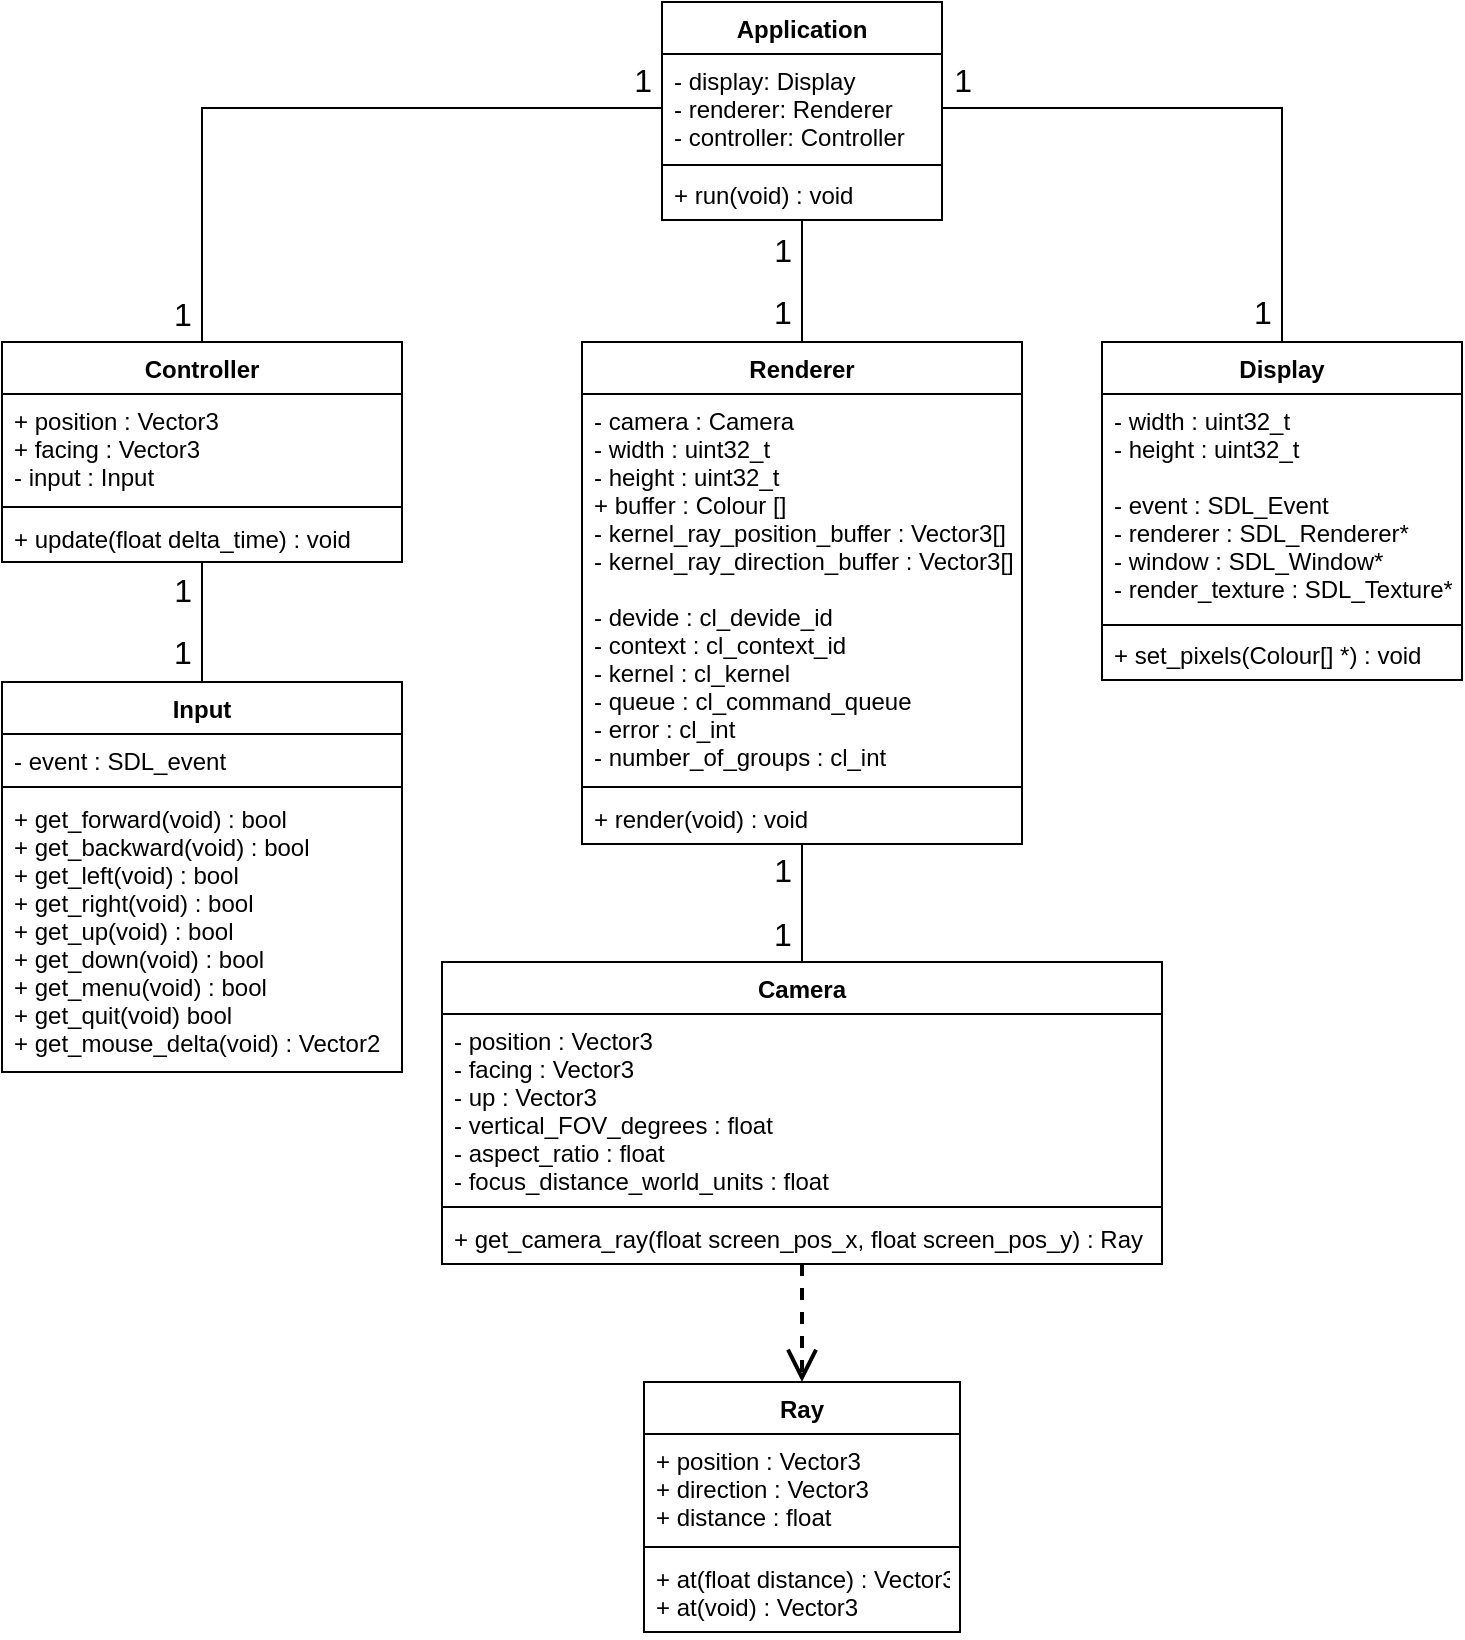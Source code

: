<mxfile version="15.4.0" type="device"><diagram id="4mGxhP4kGzLFXmiEG6Kd" name="Page-1"><mxGraphModel dx="1344" dy="460" grid="1" gridSize="5" guides="1" tooltips="1" connect="1" arrows="1" fold="1" page="1" pageScale="1" pageWidth="827" pageHeight="1169" math="0" shadow="0"><root><mxCell id="0"/><mxCell id="1" parent="0"/><mxCell id="tU1FWQba42qcbUEXVC9S-2" value="Display" style="swimlane;fontStyle=1;align=center;verticalAlign=top;childLayout=stackLayout;horizontal=1;startSize=26;horizontalStack=0;resizeParent=1;resizeParentMax=0;resizeLast=0;collapsible=1;marginBottom=0;" parent="1" vertex="1"><mxGeometry x="-260" y="190" width="180" height="169" as="geometry"/></mxCell><mxCell id="tU1FWQba42qcbUEXVC9S-3" value="- width : uint32_t&#10;- height : uint32_t&#10;&#10;- event : SDL_Event&#10;- renderer : SDL_Renderer*&#10;- window : SDL_Window*&#10;- render_texture : SDL_Texture*&#10;" style="text;strokeColor=none;fillColor=none;align=left;verticalAlign=top;spacingLeft=4;spacingRight=4;overflow=hidden;rotatable=0;points=[[0,0.5],[1,0.5]];portConstraint=eastwest;" parent="tU1FWQba42qcbUEXVC9S-2" vertex="1"><mxGeometry y="26" width="180" height="114" as="geometry"/></mxCell><mxCell id="tU1FWQba42qcbUEXVC9S-4" value="" style="line;strokeWidth=1;fillColor=none;align=left;verticalAlign=middle;spacingTop=-1;spacingLeft=3;spacingRight=3;rotatable=0;labelPosition=right;points=[];portConstraint=eastwest;" parent="tU1FWQba42qcbUEXVC9S-2" vertex="1"><mxGeometry y="140" width="180" height="3" as="geometry"/></mxCell><mxCell id="tU1FWQba42qcbUEXVC9S-5" value="+ set_pixels(Colour[] *) : void" style="text;strokeColor=none;fillColor=none;align=left;verticalAlign=top;spacingLeft=4;spacingRight=4;overflow=hidden;rotatable=0;points=[[0,0.5],[1,0.5]];portConstraint=eastwest;" parent="tU1FWQba42qcbUEXVC9S-2" vertex="1"><mxGeometry y="143" width="180" height="26" as="geometry"/></mxCell><mxCell id="tU1FWQba42qcbUEXVC9S-6" value="Application" style="swimlane;fontStyle=1;align=center;verticalAlign=top;childLayout=stackLayout;horizontal=1;startSize=26;horizontalStack=0;resizeParent=1;resizeParentMax=0;resizeLast=0;collapsible=1;marginBottom=0;" parent="1" vertex="1"><mxGeometry x="-480" y="20" width="140" height="109" as="geometry"/></mxCell><mxCell id="tU1FWQba42qcbUEXVC9S-7" value="- display: Display&#10;- renderer: Renderer&#10;- controller: Controller" style="text;strokeColor=none;fillColor=none;align=left;verticalAlign=top;spacingLeft=4;spacingRight=4;overflow=hidden;rotatable=0;points=[[0,0.5],[1,0.5]];portConstraint=eastwest;" parent="tU1FWQba42qcbUEXVC9S-6" vertex="1"><mxGeometry y="26" width="140" height="54" as="geometry"/></mxCell><mxCell id="tU1FWQba42qcbUEXVC9S-8" value="" style="line;strokeWidth=1;fillColor=none;align=left;verticalAlign=middle;spacingTop=-1;spacingLeft=3;spacingRight=3;rotatable=0;labelPosition=right;points=[];portConstraint=eastwest;" parent="tU1FWQba42qcbUEXVC9S-6" vertex="1"><mxGeometry y="80" width="140" height="3" as="geometry"/></mxCell><mxCell id="tU1FWQba42qcbUEXVC9S-9" value="+ run(void) : void" style="text;strokeColor=none;fillColor=none;align=left;verticalAlign=top;spacingLeft=4;spacingRight=4;overflow=hidden;rotatable=0;points=[[0,0.5],[1,0.5]];portConstraint=eastwest;" parent="tU1FWQba42qcbUEXVC9S-6" vertex="1"><mxGeometry y="83" width="140" height="26" as="geometry"/></mxCell><mxCell id="tU1FWQba42qcbUEXVC9S-10" value="Input" style="swimlane;fontStyle=1;align=center;verticalAlign=top;childLayout=stackLayout;horizontal=1;startSize=26;horizontalStack=0;resizeParent=1;resizeParentMax=0;resizeLast=0;collapsible=1;marginBottom=0;" parent="1" vertex="1"><mxGeometry x="-810" y="360" width="200" height="195" as="geometry"/></mxCell><mxCell id="tU1FWQba42qcbUEXVC9S-11" value="- event : SDL_event" style="text;strokeColor=none;fillColor=none;align=left;verticalAlign=top;spacingLeft=4;spacingRight=4;overflow=hidden;rotatable=0;points=[[0,0.5],[1,0.5]];portConstraint=eastwest;" parent="tU1FWQba42qcbUEXVC9S-10" vertex="1"><mxGeometry y="26" width="200" height="24" as="geometry"/></mxCell><mxCell id="tU1FWQba42qcbUEXVC9S-12" value="" style="line;strokeWidth=1;fillColor=none;align=left;verticalAlign=middle;spacingTop=-1;spacingLeft=3;spacingRight=3;rotatable=0;labelPosition=right;points=[];portConstraint=eastwest;" parent="tU1FWQba42qcbUEXVC9S-10" vertex="1"><mxGeometry y="50" width="200" height="5" as="geometry"/></mxCell><mxCell id="tU1FWQba42qcbUEXVC9S-13" value="+ get_forward(void) : bool&#10;+ get_backward(void) : bool&#10;+ get_left(void) : bool&#10;+ get_right(void) : bool&#10;+ get_up(void) : bool&#10;+ get_down(void) : bool&#10;+ get_menu(void) : bool&#10;+ get_quit(void) bool&#10;+ get_mouse_delta(void) : Vector2" style="text;strokeColor=none;fillColor=none;align=left;verticalAlign=top;spacingLeft=4;spacingRight=4;overflow=hidden;rotatable=0;points=[[0,0.5],[1,0.5]];portConstraint=eastwest;" parent="tU1FWQba42qcbUEXVC9S-10" vertex="1"><mxGeometry y="55" width="200" height="140" as="geometry"/></mxCell><mxCell id="tU1FWQba42qcbUEXVC9S-14" value="Renderer" style="swimlane;fontStyle=1;align=center;verticalAlign=top;childLayout=stackLayout;horizontal=1;startSize=26;horizontalStack=0;resizeParent=1;resizeParentMax=0;resizeLast=0;collapsible=1;marginBottom=0;" parent="1" vertex="1"><mxGeometry x="-520" y="190" width="220" height="251" as="geometry"/></mxCell><mxCell id="tU1FWQba42qcbUEXVC9S-15" value="- camera : Camera&#10;- width : uint32_t&#10;- height : uint32_t&#10;+ buffer : Colour []&#10;- kernel_ray_position_buffer : Vector3[]&#10;- kernel_ray_direction_buffer : Vector3[]&#10;&#10;- devide : cl_devide_id&#10;- context : cl_context_id&#10;- kernel : cl_kernel&#10;- queue : cl_command_queue&#10;- error : cl_int&#10;- number_of_groups : cl_int&#10;" style="text;strokeColor=none;fillColor=none;align=left;verticalAlign=top;spacingLeft=4;spacingRight=4;overflow=hidden;rotatable=0;points=[[0,0.5],[1,0.5]];portConstraint=eastwest;" parent="tU1FWQba42qcbUEXVC9S-14" vertex="1"><mxGeometry y="26" width="220" height="194" as="geometry"/></mxCell><mxCell id="tU1FWQba42qcbUEXVC9S-16" value="" style="line;strokeWidth=1;fillColor=none;align=left;verticalAlign=middle;spacingTop=-1;spacingLeft=3;spacingRight=3;rotatable=0;labelPosition=right;points=[];portConstraint=eastwest;" parent="tU1FWQba42qcbUEXVC9S-14" vertex="1"><mxGeometry y="220" width="220" height="5" as="geometry"/></mxCell><mxCell id="tU1FWQba42qcbUEXVC9S-17" value="+ render(void) : void" style="text;strokeColor=none;fillColor=none;align=left;verticalAlign=top;spacingLeft=4;spacingRight=4;overflow=hidden;rotatable=0;points=[[0,0.5],[1,0.5]];portConstraint=eastwest;" parent="tU1FWQba42qcbUEXVC9S-14" vertex="1"><mxGeometry y="225" width="220" height="26" as="geometry"/></mxCell><mxCell id="tU1FWQba42qcbUEXVC9S-18" value="Camera" style="swimlane;fontStyle=1;align=center;verticalAlign=top;childLayout=stackLayout;horizontal=1;startSize=26;horizontalStack=0;resizeParent=1;resizeParentMax=0;resizeLast=0;collapsible=1;marginBottom=0;" parent="1" vertex="1"><mxGeometry x="-590" y="500" width="360" height="151" as="geometry"/></mxCell><mxCell id="tU1FWQba42qcbUEXVC9S-19" value="- position : Vector3&#10;- facing : Vector3&#10;- up : Vector3&#10;- vertical_FOV_degrees : float&#10;- aspect_ratio : float&#10;- focus_distance_world_units : float" style="text;strokeColor=none;fillColor=none;align=left;verticalAlign=top;spacingLeft=4;spacingRight=4;overflow=hidden;rotatable=0;points=[[0,0.5],[1,0.5]];portConstraint=eastwest;" parent="tU1FWQba42qcbUEXVC9S-18" vertex="1"><mxGeometry y="26" width="360" height="94" as="geometry"/></mxCell><mxCell id="tU1FWQba42qcbUEXVC9S-20" value="" style="line;strokeWidth=1;fillColor=none;align=left;verticalAlign=middle;spacingTop=-1;spacingLeft=3;spacingRight=3;rotatable=0;labelPosition=right;points=[];portConstraint=eastwest;" parent="tU1FWQba42qcbUEXVC9S-18" vertex="1"><mxGeometry y="120" width="360" height="5" as="geometry"/></mxCell><mxCell id="tU1FWQba42qcbUEXVC9S-21" value="+ get_camera_ray(float screen_pos_x, float screen_pos_y) : Ray" style="text;strokeColor=none;fillColor=none;align=left;verticalAlign=top;spacingLeft=4;spacingRight=4;overflow=hidden;rotatable=0;points=[[0,0.5],[1,0.5]];portConstraint=eastwest;" parent="tU1FWQba42qcbUEXVC9S-18" vertex="1"><mxGeometry y="125" width="360" height="26" as="geometry"/></mxCell><mxCell id="tU1FWQba42qcbUEXVC9S-22" value="Ray" style="swimlane;fontStyle=1;align=center;verticalAlign=top;childLayout=stackLayout;horizontal=1;startSize=26;horizontalStack=0;resizeParent=1;resizeParentMax=0;resizeLast=0;collapsible=1;marginBottom=0;" parent="1" vertex="1"><mxGeometry x="-489" y="710" width="158" height="125" as="geometry"/></mxCell><mxCell id="tU1FWQba42qcbUEXVC9S-23" value="+ position : Vector3&#10;+ direction : Vector3&#10;+ distance : float" style="text;strokeColor=none;fillColor=none;align=left;verticalAlign=top;spacingLeft=4;spacingRight=4;overflow=hidden;rotatable=0;points=[[0,0.5],[1,0.5]];portConstraint=eastwest;" parent="tU1FWQba42qcbUEXVC9S-22" vertex="1"><mxGeometry y="26" width="158" height="54" as="geometry"/></mxCell><mxCell id="tU1FWQba42qcbUEXVC9S-24" value="" style="line;strokeWidth=1;fillColor=none;align=left;verticalAlign=middle;spacingTop=-1;spacingLeft=3;spacingRight=3;rotatable=0;labelPosition=right;points=[];portConstraint=eastwest;" parent="tU1FWQba42qcbUEXVC9S-22" vertex="1"><mxGeometry y="80" width="158" height="5" as="geometry"/></mxCell><mxCell id="tU1FWQba42qcbUEXVC9S-25" value="+ at(float distance) : Vector3&#10;+ at(void) : Vector3" style="text;strokeColor=none;fillColor=none;align=left;verticalAlign=top;spacingLeft=4;spacingRight=4;overflow=hidden;rotatable=0;points=[[0,0.5],[1,0.5]];portConstraint=eastwest;" parent="tU1FWQba42qcbUEXVC9S-22" vertex="1"><mxGeometry y="85" width="158" height="40" as="geometry"/></mxCell><mxCell id="tU1FWQba42qcbUEXVC9S-26" value="Controller" style="swimlane;fontStyle=1;align=center;verticalAlign=top;childLayout=stackLayout;horizontal=1;startSize=26;horizontalStack=0;resizeParent=1;resizeParentMax=0;resizeLast=0;collapsible=1;marginBottom=0;" parent="1" vertex="1"><mxGeometry x="-810" y="190" width="200" height="110" as="geometry"/></mxCell><mxCell id="tU1FWQba42qcbUEXVC9S-27" value="+ position : Vector3&#10;+ facing : Vector3&#10;- input : Input" style="text;strokeColor=none;fillColor=none;align=left;verticalAlign=top;spacingLeft=4;spacingRight=4;overflow=hidden;rotatable=0;points=[[0,0.5],[1,0.5]];portConstraint=eastwest;" parent="tU1FWQba42qcbUEXVC9S-26" vertex="1"><mxGeometry y="26" width="200" height="54" as="geometry"/></mxCell><mxCell id="tU1FWQba42qcbUEXVC9S-28" value="" style="line;strokeWidth=1;fillColor=none;align=left;verticalAlign=middle;spacingTop=-1;spacingLeft=3;spacingRight=3;rotatable=0;labelPosition=right;points=[];portConstraint=eastwest;" parent="tU1FWQba42qcbUEXVC9S-26" vertex="1"><mxGeometry y="80" width="200" height="5" as="geometry"/></mxCell><mxCell id="tU1FWQba42qcbUEXVC9S-29" value="+ update(float delta_time) : void" style="text;strokeColor=none;fillColor=none;align=left;verticalAlign=top;spacingLeft=4;spacingRight=4;overflow=hidden;rotatable=0;points=[[0,0.5],[1,0.5]];portConstraint=eastwest;" parent="tU1FWQba42qcbUEXVC9S-26" vertex="1"><mxGeometry y="85" width="200" height="25" as="geometry"/></mxCell><mxCell id="tU1FWQba42qcbUEXVC9S-34" value="" style="endArrow=none;html=1;rounded=0;strokeColor=default;edgeStyle=orthogonalEdgeStyle;fontSize=14;" parent="1" source="tU1FWQba42qcbUEXVC9S-26" target="tU1FWQba42qcbUEXVC9S-7" edge="1"><mxGeometry relative="1" as="geometry"><mxPoint x="-690" y="130" as="sourcePoint"/><mxPoint x="-530" y="130" as="targetPoint"/></mxGeometry></mxCell><mxCell id="tU1FWQba42qcbUEXVC9S-35" value="1" style="resizable=0;html=1;align=right;verticalAlign=bottom;fontSize=16;" parent="tU1FWQba42qcbUEXVC9S-34" connectable="0" vertex="1"><mxGeometry x="1" relative="1" as="geometry"><mxPoint x="-5" y="-3" as="offset"/></mxGeometry></mxCell><mxCell id="tU1FWQba42qcbUEXVC9S-36" value="1" style="edgeLabel;html=1;align=center;verticalAlign=middle;resizable=0;points=[];fontSize=16;" parent="tU1FWQba42qcbUEXVC9S-34" vertex="1" connectable="0"><mxGeometry x="-0.333" y="3" relative="1" as="geometry"><mxPoint x="-7" y="101" as="offset"/></mxGeometry></mxCell><mxCell id="tU1FWQba42qcbUEXVC9S-37" value="" style="endArrow=none;html=1;rounded=0;strokeColor=default;edgeStyle=orthogonalEdgeStyle;fontSize=14;" parent="1" source="tU1FWQba42qcbUEXVC9S-14" target="tU1FWQba42qcbUEXVC9S-9" edge="1"><mxGeometry relative="1" as="geometry"><mxPoint x="-340" y="155" as="sourcePoint"/><mxPoint x="-290" y="110" as="targetPoint"/><Array as="points"><mxPoint x="-410" y="150"/><mxPoint x="-410" y="150"/></Array></mxGeometry></mxCell><mxCell id="tU1FWQba42qcbUEXVC9S-38" value="1" style="resizable=0;html=1;align=right;verticalAlign=bottom;fontSize=16;" parent="tU1FWQba42qcbUEXVC9S-37" connectable="0" vertex="1"><mxGeometry x="1" relative="1" as="geometry"><mxPoint x="-5" y="26" as="offset"/></mxGeometry></mxCell><mxCell id="tU1FWQba42qcbUEXVC9S-39" value="1" style="edgeLabel;html=1;align=center;verticalAlign=middle;resizable=0;points=[];fontSize=16;" parent="tU1FWQba42qcbUEXVC9S-37" vertex="1" connectable="0"><mxGeometry x="-0.333" y="3" relative="1" as="geometry"><mxPoint x="-7" y="5" as="offset"/></mxGeometry></mxCell><mxCell id="tU1FWQba42qcbUEXVC9S-40" value="" style="endArrow=none;html=1;rounded=0;strokeColor=default;edgeStyle=orthogonalEdgeStyle;fontSize=14;" parent="1" source="tU1FWQba42qcbUEXVC9S-10" target="tU1FWQba42qcbUEXVC9S-29" edge="1"><mxGeometry relative="1" as="geometry"><mxPoint x="-589" y="350" as="sourcePoint"/><mxPoint x="-429" y="350" as="targetPoint"/><Array as="points"><mxPoint x="-710" y="320"/><mxPoint x="-710" y="320"/></Array></mxGeometry></mxCell><mxCell id="tU1FWQba42qcbUEXVC9S-41" value="1" style="resizable=0;html=1;align=right;verticalAlign=bottom;fontSize=16;" parent="tU1FWQba42qcbUEXVC9S-40" connectable="0" vertex="1"><mxGeometry x="1" relative="1" as="geometry"><mxPoint x="-5" y="25" as="offset"/></mxGeometry></mxCell><mxCell id="tU1FWQba42qcbUEXVC9S-42" value="1" style="edgeLabel;html=1;align=center;verticalAlign=middle;resizable=0;points=[];fontSize=16;" parent="tU1FWQba42qcbUEXVC9S-40" vertex="1" connectable="0"><mxGeometry x="-0.333" y="3" relative="1" as="geometry"><mxPoint x="-7" y="5" as="offset"/></mxGeometry></mxCell><mxCell id="tU1FWQba42qcbUEXVC9S-43" value="" style="endArrow=none;html=1;rounded=0;strokeColor=default;edgeStyle=orthogonalEdgeStyle;fontSize=14;" parent="1" source="tU1FWQba42qcbUEXVC9S-2" target="tU1FWQba42qcbUEXVC9S-7" edge="1"><mxGeometry relative="1" as="geometry"><mxPoint x="-275" y="215" as="sourcePoint"/><mxPoint x="-115" y="215" as="targetPoint"/></mxGeometry></mxCell><mxCell id="tU1FWQba42qcbUEXVC9S-44" value="1" style="resizable=0;html=1;align=right;verticalAlign=bottom;fontSize=16;" parent="tU1FWQba42qcbUEXVC9S-43" connectable="0" vertex="1"><mxGeometry x="1" relative="1" as="geometry"><mxPoint x="15" y="-3" as="offset"/></mxGeometry></mxCell><mxCell id="tU1FWQba42qcbUEXVC9S-45" value="1" style="edgeLabel;html=1;align=center;verticalAlign=middle;resizable=0;points=[];fontSize=16;" parent="tU1FWQba42qcbUEXVC9S-43" vertex="1" connectable="0"><mxGeometry x="-0.333" y="3" relative="1" as="geometry"><mxPoint x="-7" y="80" as="offset"/></mxGeometry></mxCell><mxCell id="tU1FWQba42qcbUEXVC9S-46" value="" style="endArrow=none;html=1;rounded=0;strokeColor=default;edgeStyle=orthogonalEdgeStyle;fontSize=14;" parent="1" source="tU1FWQba42qcbUEXVC9S-18" target="tU1FWQba42qcbUEXVC9S-17" edge="1"><mxGeometry relative="1" as="geometry"><mxPoint x="-255" y="705" as="sourcePoint"/><mxPoint x="-95" y="705" as="targetPoint"/><Array as="points"><mxPoint x="-410" y="445"/><mxPoint x="-410" y="445"/></Array></mxGeometry></mxCell><mxCell id="tU1FWQba42qcbUEXVC9S-47" value="1" style="resizable=0;html=1;align=right;verticalAlign=bottom;fontSize=16;" parent="tU1FWQba42qcbUEXVC9S-46" connectable="0" vertex="1"><mxGeometry x="1" relative="1" as="geometry"><mxPoint x="-5" y="24" as="offset"/></mxGeometry></mxCell><mxCell id="tU1FWQba42qcbUEXVC9S-48" value="1" style="edgeLabel;html=1;align=center;verticalAlign=middle;resizable=0;points=[];fontSize=16;" parent="tU1FWQba42qcbUEXVC9S-46" vertex="1" connectable="0"><mxGeometry x="-0.333" y="3" relative="1" as="geometry"><mxPoint x="-7" y="5" as="offset"/></mxGeometry></mxCell><mxCell id="tU1FWQba42qcbUEXVC9S-49" value="" style="endArrow=open;endSize=12;dashed=1;html=1;rounded=0;fontSize=16;strokeColor=default;strokeWidth=2;edgeStyle=orthogonalEdgeStyle;" parent="1" source="tU1FWQba42qcbUEXVC9S-21" target="tU1FWQba42qcbUEXVC9S-22" edge="1"><mxGeometry y="-35" width="160" relative="1" as="geometry"><mxPoint x="-690" y="685" as="sourcePoint"/><mxPoint x="-530" y="685" as="targetPoint"/><Array as="points"><mxPoint x="-410" y="655"/><mxPoint x="-410" y="655"/></Array><mxPoint as="offset"/></mxGeometry></mxCell></root></mxGraphModel></diagram></mxfile>